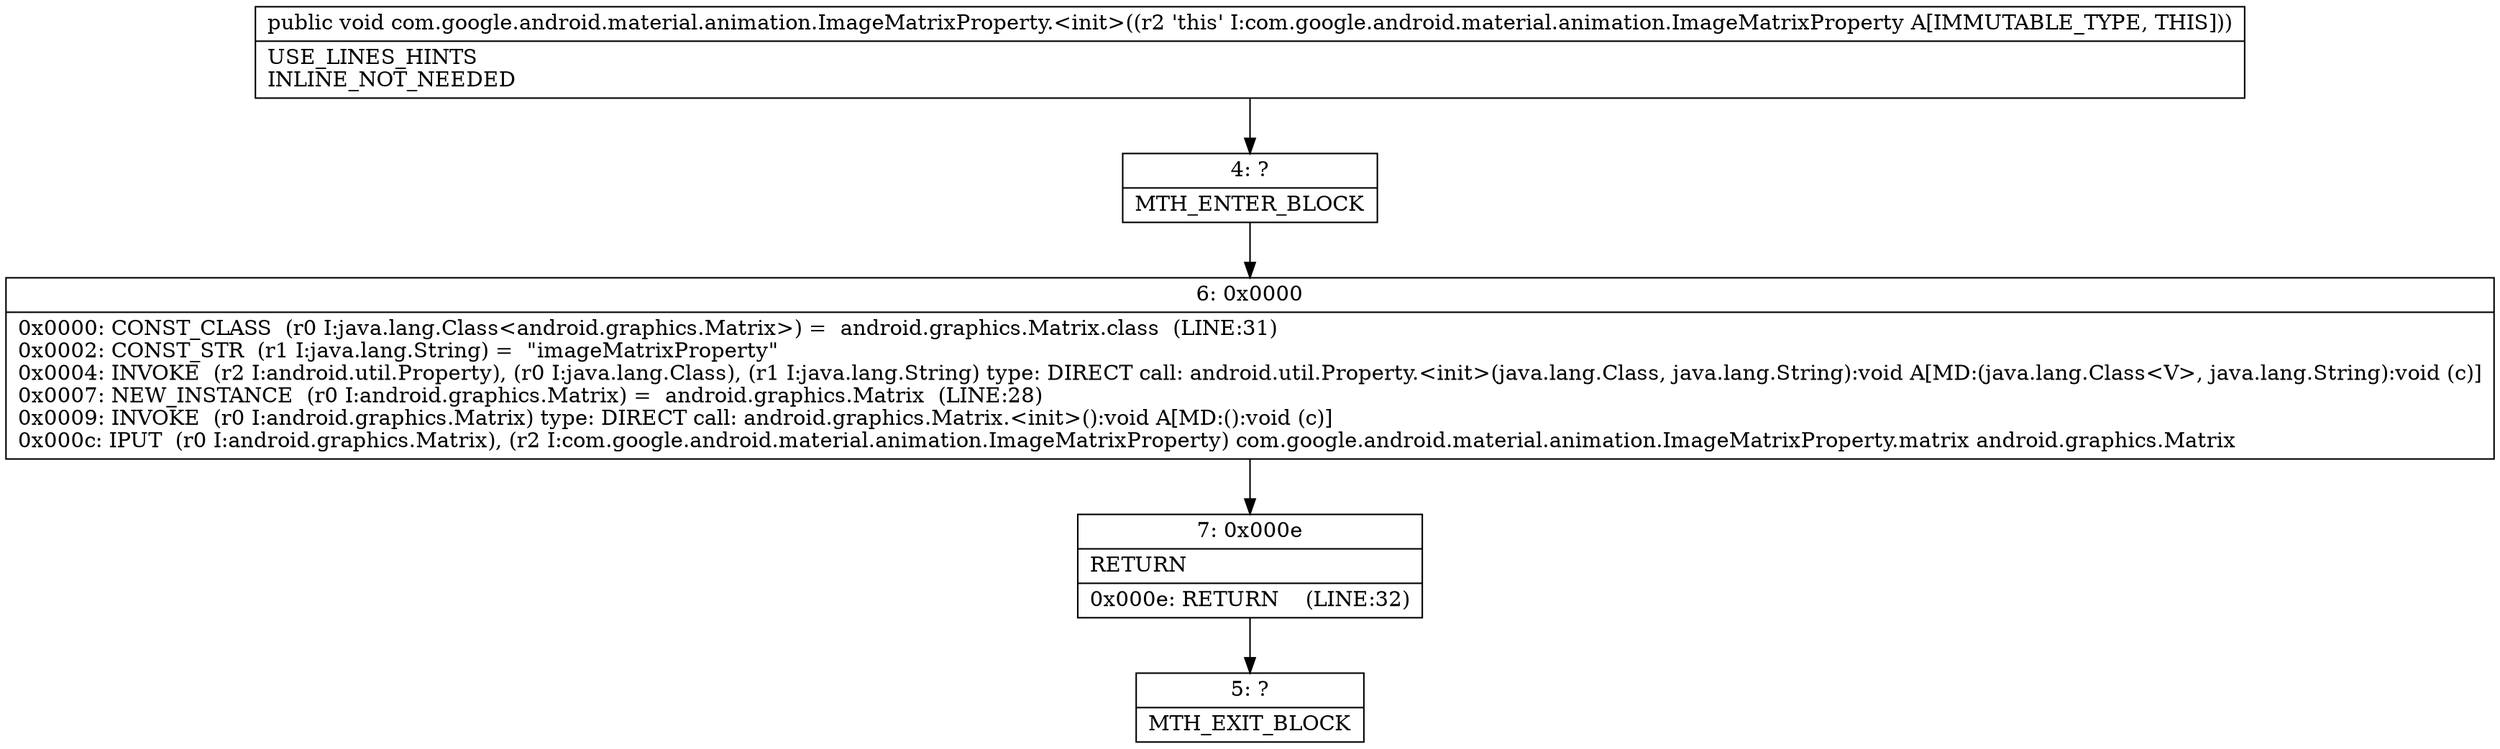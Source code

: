 digraph "CFG forcom.google.android.material.animation.ImageMatrixProperty.\<init\>()V" {
Node_4 [shape=record,label="{4\:\ ?|MTH_ENTER_BLOCK\l}"];
Node_6 [shape=record,label="{6\:\ 0x0000|0x0000: CONST_CLASS  (r0 I:java.lang.Class\<android.graphics.Matrix\>) =  android.graphics.Matrix.class  (LINE:31)\l0x0002: CONST_STR  (r1 I:java.lang.String) =  \"imageMatrixProperty\" \l0x0004: INVOKE  (r2 I:android.util.Property), (r0 I:java.lang.Class), (r1 I:java.lang.String) type: DIRECT call: android.util.Property.\<init\>(java.lang.Class, java.lang.String):void A[MD:(java.lang.Class\<V\>, java.lang.String):void (c)]\l0x0007: NEW_INSTANCE  (r0 I:android.graphics.Matrix) =  android.graphics.Matrix  (LINE:28)\l0x0009: INVOKE  (r0 I:android.graphics.Matrix) type: DIRECT call: android.graphics.Matrix.\<init\>():void A[MD:():void (c)]\l0x000c: IPUT  (r0 I:android.graphics.Matrix), (r2 I:com.google.android.material.animation.ImageMatrixProperty) com.google.android.material.animation.ImageMatrixProperty.matrix android.graphics.Matrix \l}"];
Node_7 [shape=record,label="{7\:\ 0x000e|RETURN\l|0x000e: RETURN    (LINE:32)\l}"];
Node_5 [shape=record,label="{5\:\ ?|MTH_EXIT_BLOCK\l}"];
MethodNode[shape=record,label="{public void com.google.android.material.animation.ImageMatrixProperty.\<init\>((r2 'this' I:com.google.android.material.animation.ImageMatrixProperty A[IMMUTABLE_TYPE, THIS]))  | USE_LINES_HINTS\lINLINE_NOT_NEEDED\l}"];
MethodNode -> Node_4;Node_4 -> Node_6;
Node_6 -> Node_7;
Node_7 -> Node_5;
}

